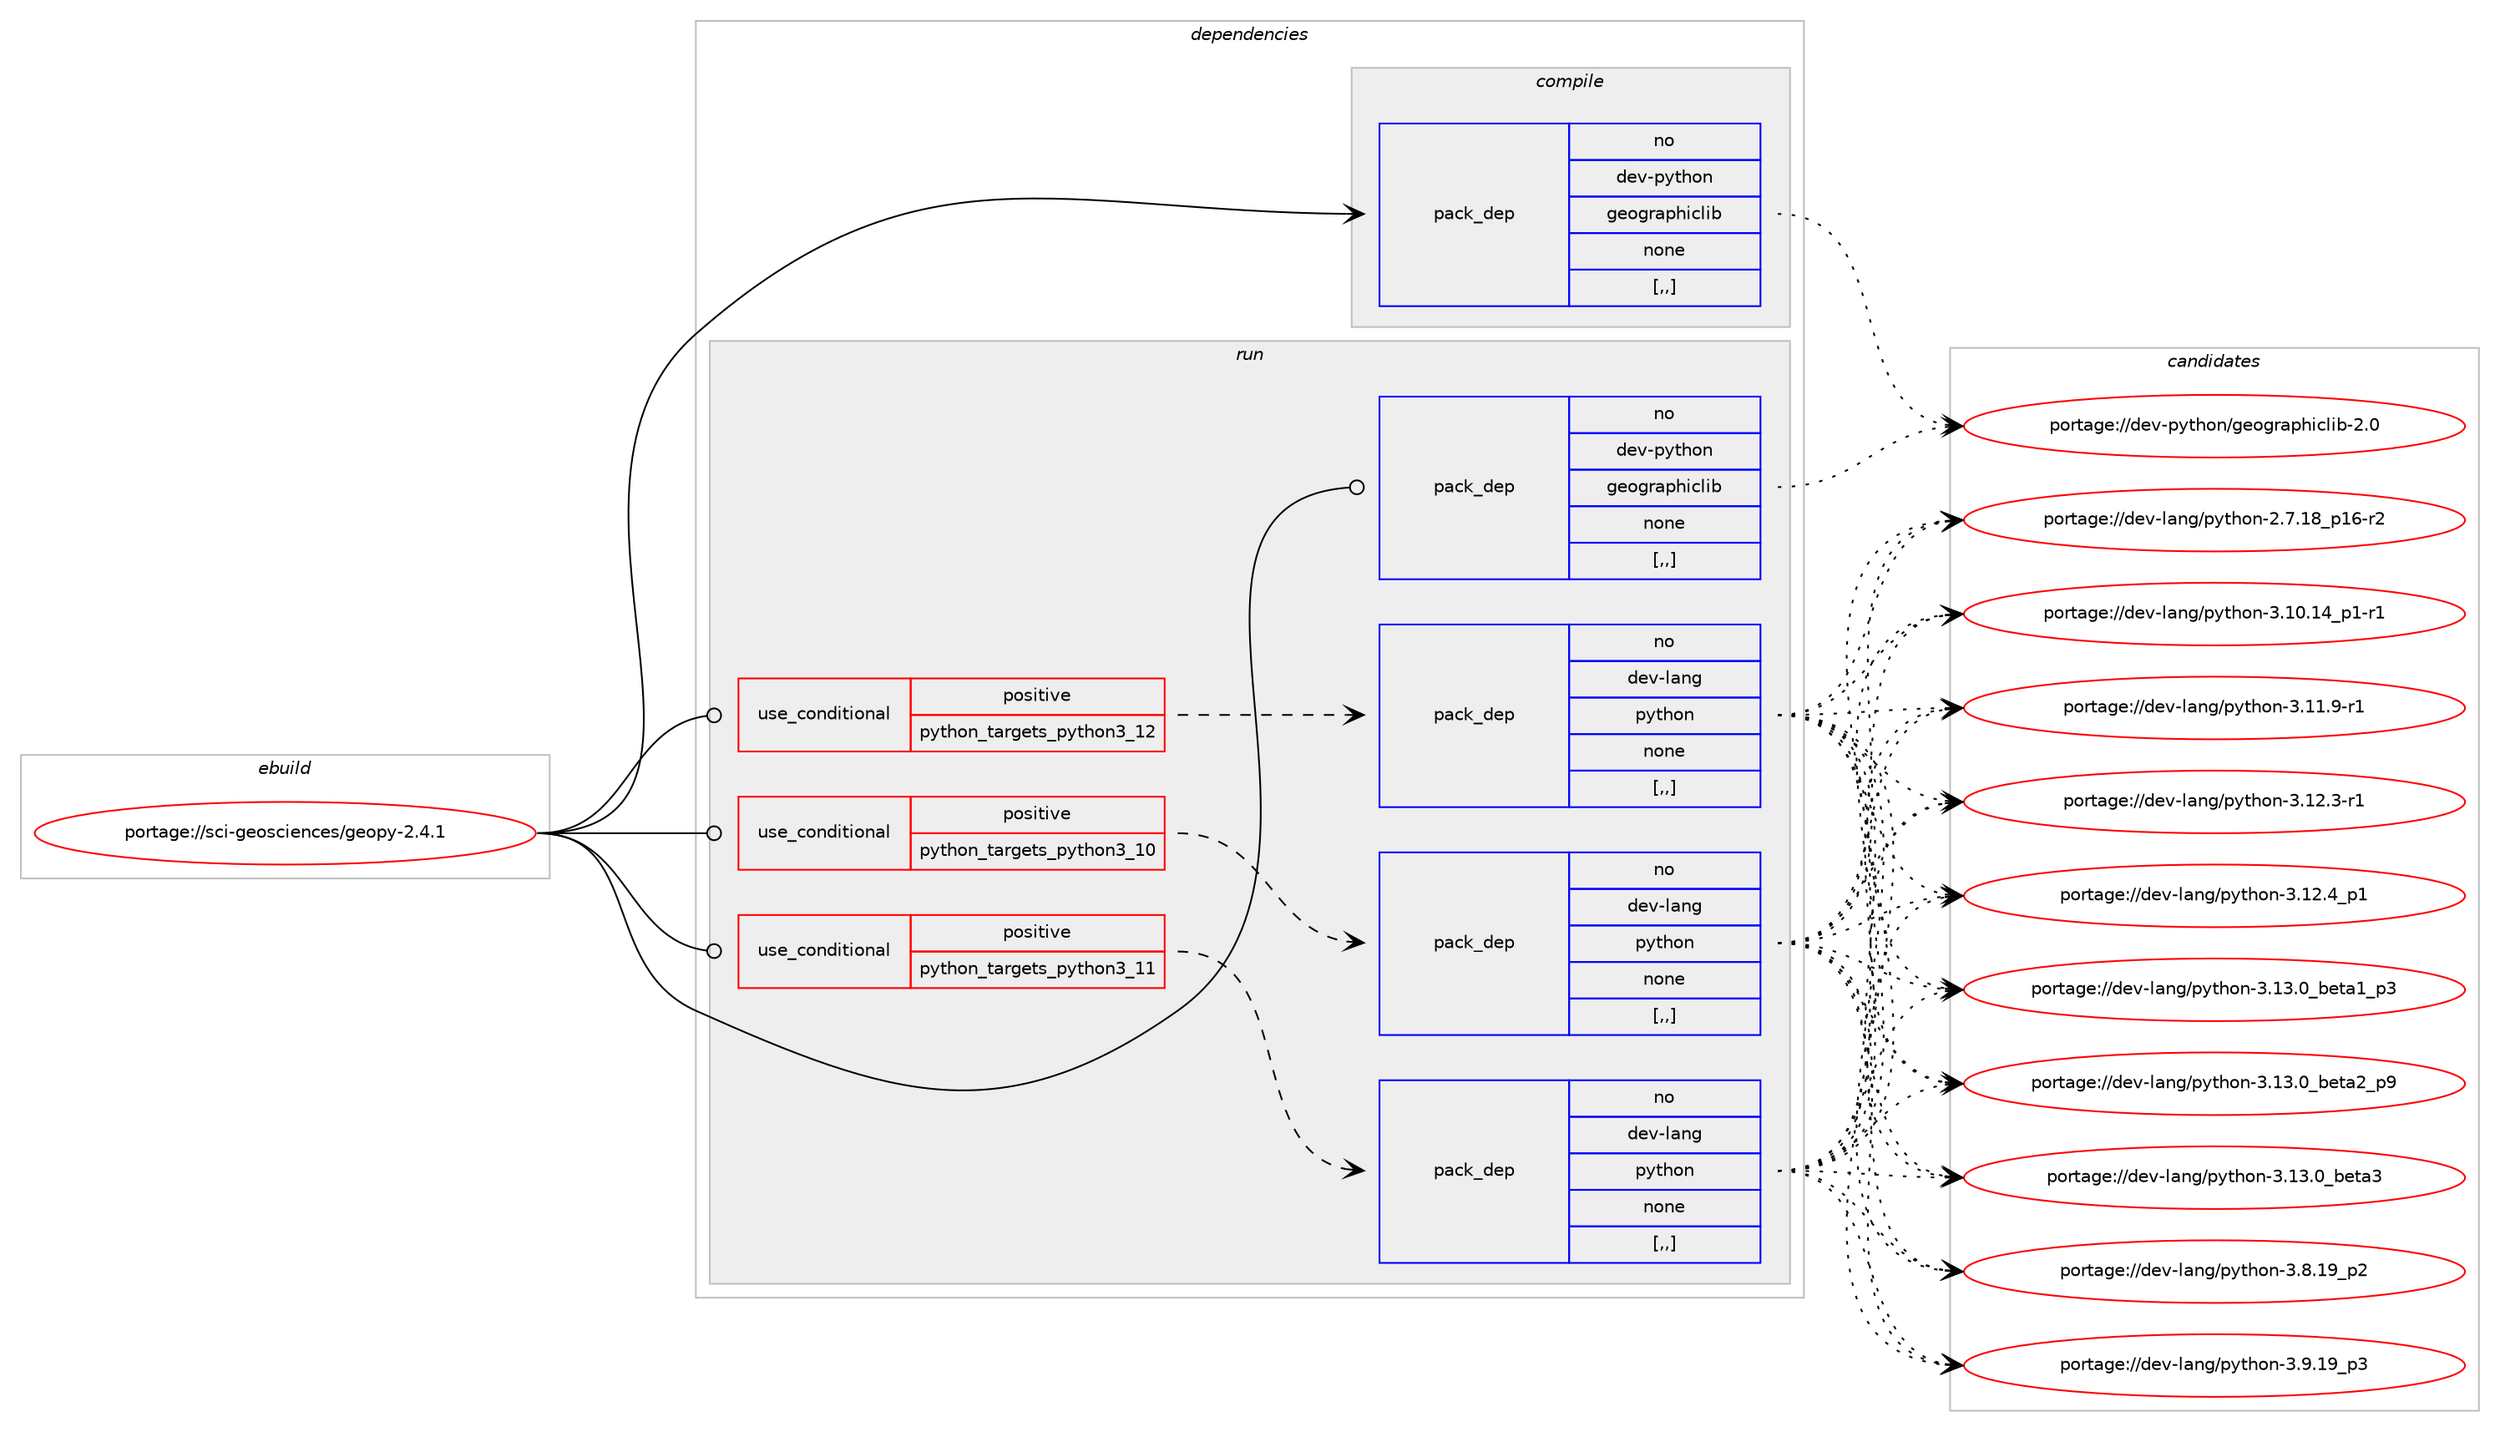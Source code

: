 digraph prolog {

# *************
# Graph options
# *************

newrank=true;
concentrate=true;
compound=true;
graph [rankdir=LR,fontname=Helvetica,fontsize=10,ranksep=1.5];#, ranksep=2.5, nodesep=0.2];
edge  [arrowhead=vee];
node  [fontname=Helvetica,fontsize=10];

# **********
# The ebuild
# **********

subgraph cluster_leftcol {
color=gray;
rank=same;
label=<<i>ebuild</i>>;
id [label="portage://sci-geosciences/geopy-2.4.1", color=red, width=4, href="../sci-geosciences/geopy-2.4.1.svg"];
}

# ****************
# The dependencies
# ****************

subgraph cluster_midcol {
color=gray;
label=<<i>dependencies</i>>;
subgraph cluster_compile {
fillcolor="#eeeeee";
style=filled;
label=<<i>compile</i>>;
subgraph pack282256 {
dependency387197 [label=<<TABLE BORDER="0" CELLBORDER="1" CELLSPACING="0" CELLPADDING="4" WIDTH="220"><TR><TD ROWSPAN="6" CELLPADDING="30">pack_dep</TD></TR><TR><TD WIDTH="110">no</TD></TR><TR><TD>dev-python</TD></TR><TR><TD>geographiclib</TD></TR><TR><TD>none</TD></TR><TR><TD>[,,]</TD></TR></TABLE>>, shape=none, color=blue];
}
id:e -> dependency387197:w [weight=20,style="solid",arrowhead="vee"];
}
subgraph cluster_compileandrun {
fillcolor="#eeeeee";
style=filled;
label=<<i>compile and run</i>>;
}
subgraph cluster_run {
fillcolor="#eeeeee";
style=filled;
label=<<i>run</i>>;
subgraph cond102168 {
dependency387198 [label=<<TABLE BORDER="0" CELLBORDER="1" CELLSPACING="0" CELLPADDING="4"><TR><TD ROWSPAN="3" CELLPADDING="10">use_conditional</TD></TR><TR><TD>positive</TD></TR><TR><TD>python_targets_python3_10</TD></TR></TABLE>>, shape=none, color=red];
subgraph pack282257 {
dependency387199 [label=<<TABLE BORDER="0" CELLBORDER="1" CELLSPACING="0" CELLPADDING="4" WIDTH="220"><TR><TD ROWSPAN="6" CELLPADDING="30">pack_dep</TD></TR><TR><TD WIDTH="110">no</TD></TR><TR><TD>dev-lang</TD></TR><TR><TD>python</TD></TR><TR><TD>none</TD></TR><TR><TD>[,,]</TD></TR></TABLE>>, shape=none, color=blue];
}
dependency387198:e -> dependency387199:w [weight=20,style="dashed",arrowhead="vee"];
}
id:e -> dependency387198:w [weight=20,style="solid",arrowhead="odot"];
subgraph cond102169 {
dependency387200 [label=<<TABLE BORDER="0" CELLBORDER="1" CELLSPACING="0" CELLPADDING="4"><TR><TD ROWSPAN="3" CELLPADDING="10">use_conditional</TD></TR><TR><TD>positive</TD></TR><TR><TD>python_targets_python3_11</TD></TR></TABLE>>, shape=none, color=red];
subgraph pack282258 {
dependency387201 [label=<<TABLE BORDER="0" CELLBORDER="1" CELLSPACING="0" CELLPADDING="4" WIDTH="220"><TR><TD ROWSPAN="6" CELLPADDING="30">pack_dep</TD></TR><TR><TD WIDTH="110">no</TD></TR><TR><TD>dev-lang</TD></TR><TR><TD>python</TD></TR><TR><TD>none</TD></TR><TR><TD>[,,]</TD></TR></TABLE>>, shape=none, color=blue];
}
dependency387200:e -> dependency387201:w [weight=20,style="dashed",arrowhead="vee"];
}
id:e -> dependency387200:w [weight=20,style="solid",arrowhead="odot"];
subgraph cond102170 {
dependency387202 [label=<<TABLE BORDER="0" CELLBORDER="1" CELLSPACING="0" CELLPADDING="4"><TR><TD ROWSPAN="3" CELLPADDING="10">use_conditional</TD></TR><TR><TD>positive</TD></TR><TR><TD>python_targets_python3_12</TD></TR></TABLE>>, shape=none, color=red];
subgraph pack282259 {
dependency387203 [label=<<TABLE BORDER="0" CELLBORDER="1" CELLSPACING="0" CELLPADDING="4" WIDTH="220"><TR><TD ROWSPAN="6" CELLPADDING="30">pack_dep</TD></TR><TR><TD WIDTH="110">no</TD></TR><TR><TD>dev-lang</TD></TR><TR><TD>python</TD></TR><TR><TD>none</TD></TR><TR><TD>[,,]</TD></TR></TABLE>>, shape=none, color=blue];
}
dependency387202:e -> dependency387203:w [weight=20,style="dashed",arrowhead="vee"];
}
id:e -> dependency387202:w [weight=20,style="solid",arrowhead="odot"];
subgraph pack282260 {
dependency387204 [label=<<TABLE BORDER="0" CELLBORDER="1" CELLSPACING="0" CELLPADDING="4" WIDTH="220"><TR><TD ROWSPAN="6" CELLPADDING="30">pack_dep</TD></TR><TR><TD WIDTH="110">no</TD></TR><TR><TD>dev-python</TD></TR><TR><TD>geographiclib</TD></TR><TR><TD>none</TD></TR><TR><TD>[,,]</TD></TR></TABLE>>, shape=none, color=blue];
}
id:e -> dependency387204:w [weight=20,style="solid",arrowhead="odot"];
}
}

# **************
# The candidates
# **************

subgraph cluster_choices {
rank=same;
color=gray;
label=<<i>candidates</i>>;

subgraph choice282256 {
color=black;
nodesep=1;
choice100101118451121211161041111104710310111110311497112104105991081059845504648 [label="portage://dev-python/geographiclib-2.0", color=red, width=4,href="../dev-python/geographiclib-2.0.svg"];
dependency387197:e -> choice100101118451121211161041111104710310111110311497112104105991081059845504648:w [style=dotted,weight="100"];
}
subgraph choice282257 {
color=black;
nodesep=1;
choice100101118451089711010347112121116104111110455046554649569511249544511450 [label="portage://dev-lang/python-2.7.18_p16-r2", color=red, width=4,href="../dev-lang/python-2.7.18_p16-r2.svg"];
choice100101118451089711010347112121116104111110455146494846495295112494511449 [label="portage://dev-lang/python-3.10.14_p1-r1", color=red, width=4,href="../dev-lang/python-3.10.14_p1-r1.svg"];
choice100101118451089711010347112121116104111110455146494946574511449 [label="portage://dev-lang/python-3.11.9-r1", color=red, width=4,href="../dev-lang/python-3.11.9-r1.svg"];
choice100101118451089711010347112121116104111110455146495046514511449 [label="portage://dev-lang/python-3.12.3-r1", color=red, width=4,href="../dev-lang/python-3.12.3-r1.svg"];
choice100101118451089711010347112121116104111110455146495046529511249 [label="portage://dev-lang/python-3.12.4_p1", color=red, width=4,href="../dev-lang/python-3.12.4_p1.svg"];
choice10010111845108971101034711212111610411111045514649514648959810111697499511251 [label="portage://dev-lang/python-3.13.0_beta1_p3", color=red, width=4,href="../dev-lang/python-3.13.0_beta1_p3.svg"];
choice10010111845108971101034711212111610411111045514649514648959810111697509511257 [label="portage://dev-lang/python-3.13.0_beta2_p9", color=red, width=4,href="../dev-lang/python-3.13.0_beta2_p9.svg"];
choice1001011184510897110103471121211161041111104551464951464895981011169751 [label="portage://dev-lang/python-3.13.0_beta3", color=red, width=4,href="../dev-lang/python-3.13.0_beta3.svg"];
choice100101118451089711010347112121116104111110455146564649579511250 [label="portage://dev-lang/python-3.8.19_p2", color=red, width=4,href="../dev-lang/python-3.8.19_p2.svg"];
choice100101118451089711010347112121116104111110455146574649579511251 [label="portage://dev-lang/python-3.9.19_p3", color=red, width=4,href="../dev-lang/python-3.9.19_p3.svg"];
dependency387199:e -> choice100101118451089711010347112121116104111110455046554649569511249544511450:w [style=dotted,weight="100"];
dependency387199:e -> choice100101118451089711010347112121116104111110455146494846495295112494511449:w [style=dotted,weight="100"];
dependency387199:e -> choice100101118451089711010347112121116104111110455146494946574511449:w [style=dotted,weight="100"];
dependency387199:e -> choice100101118451089711010347112121116104111110455146495046514511449:w [style=dotted,weight="100"];
dependency387199:e -> choice100101118451089711010347112121116104111110455146495046529511249:w [style=dotted,weight="100"];
dependency387199:e -> choice10010111845108971101034711212111610411111045514649514648959810111697499511251:w [style=dotted,weight="100"];
dependency387199:e -> choice10010111845108971101034711212111610411111045514649514648959810111697509511257:w [style=dotted,weight="100"];
dependency387199:e -> choice1001011184510897110103471121211161041111104551464951464895981011169751:w [style=dotted,weight="100"];
dependency387199:e -> choice100101118451089711010347112121116104111110455146564649579511250:w [style=dotted,weight="100"];
dependency387199:e -> choice100101118451089711010347112121116104111110455146574649579511251:w [style=dotted,weight="100"];
}
subgraph choice282258 {
color=black;
nodesep=1;
choice100101118451089711010347112121116104111110455046554649569511249544511450 [label="portage://dev-lang/python-2.7.18_p16-r2", color=red, width=4,href="../dev-lang/python-2.7.18_p16-r2.svg"];
choice100101118451089711010347112121116104111110455146494846495295112494511449 [label="portage://dev-lang/python-3.10.14_p1-r1", color=red, width=4,href="../dev-lang/python-3.10.14_p1-r1.svg"];
choice100101118451089711010347112121116104111110455146494946574511449 [label="portage://dev-lang/python-3.11.9-r1", color=red, width=4,href="../dev-lang/python-3.11.9-r1.svg"];
choice100101118451089711010347112121116104111110455146495046514511449 [label="portage://dev-lang/python-3.12.3-r1", color=red, width=4,href="../dev-lang/python-3.12.3-r1.svg"];
choice100101118451089711010347112121116104111110455146495046529511249 [label="portage://dev-lang/python-3.12.4_p1", color=red, width=4,href="../dev-lang/python-3.12.4_p1.svg"];
choice10010111845108971101034711212111610411111045514649514648959810111697499511251 [label="portage://dev-lang/python-3.13.0_beta1_p3", color=red, width=4,href="../dev-lang/python-3.13.0_beta1_p3.svg"];
choice10010111845108971101034711212111610411111045514649514648959810111697509511257 [label="portage://dev-lang/python-3.13.0_beta2_p9", color=red, width=4,href="../dev-lang/python-3.13.0_beta2_p9.svg"];
choice1001011184510897110103471121211161041111104551464951464895981011169751 [label="portage://dev-lang/python-3.13.0_beta3", color=red, width=4,href="../dev-lang/python-3.13.0_beta3.svg"];
choice100101118451089711010347112121116104111110455146564649579511250 [label="portage://dev-lang/python-3.8.19_p2", color=red, width=4,href="../dev-lang/python-3.8.19_p2.svg"];
choice100101118451089711010347112121116104111110455146574649579511251 [label="portage://dev-lang/python-3.9.19_p3", color=red, width=4,href="../dev-lang/python-3.9.19_p3.svg"];
dependency387201:e -> choice100101118451089711010347112121116104111110455046554649569511249544511450:w [style=dotted,weight="100"];
dependency387201:e -> choice100101118451089711010347112121116104111110455146494846495295112494511449:w [style=dotted,weight="100"];
dependency387201:e -> choice100101118451089711010347112121116104111110455146494946574511449:w [style=dotted,weight="100"];
dependency387201:e -> choice100101118451089711010347112121116104111110455146495046514511449:w [style=dotted,weight="100"];
dependency387201:e -> choice100101118451089711010347112121116104111110455146495046529511249:w [style=dotted,weight="100"];
dependency387201:e -> choice10010111845108971101034711212111610411111045514649514648959810111697499511251:w [style=dotted,weight="100"];
dependency387201:e -> choice10010111845108971101034711212111610411111045514649514648959810111697509511257:w [style=dotted,weight="100"];
dependency387201:e -> choice1001011184510897110103471121211161041111104551464951464895981011169751:w [style=dotted,weight="100"];
dependency387201:e -> choice100101118451089711010347112121116104111110455146564649579511250:w [style=dotted,weight="100"];
dependency387201:e -> choice100101118451089711010347112121116104111110455146574649579511251:w [style=dotted,weight="100"];
}
subgraph choice282259 {
color=black;
nodesep=1;
choice100101118451089711010347112121116104111110455046554649569511249544511450 [label="portage://dev-lang/python-2.7.18_p16-r2", color=red, width=4,href="../dev-lang/python-2.7.18_p16-r2.svg"];
choice100101118451089711010347112121116104111110455146494846495295112494511449 [label="portage://dev-lang/python-3.10.14_p1-r1", color=red, width=4,href="../dev-lang/python-3.10.14_p1-r1.svg"];
choice100101118451089711010347112121116104111110455146494946574511449 [label="portage://dev-lang/python-3.11.9-r1", color=red, width=4,href="../dev-lang/python-3.11.9-r1.svg"];
choice100101118451089711010347112121116104111110455146495046514511449 [label="portage://dev-lang/python-3.12.3-r1", color=red, width=4,href="../dev-lang/python-3.12.3-r1.svg"];
choice100101118451089711010347112121116104111110455146495046529511249 [label="portage://dev-lang/python-3.12.4_p1", color=red, width=4,href="../dev-lang/python-3.12.4_p1.svg"];
choice10010111845108971101034711212111610411111045514649514648959810111697499511251 [label="portage://dev-lang/python-3.13.0_beta1_p3", color=red, width=4,href="../dev-lang/python-3.13.0_beta1_p3.svg"];
choice10010111845108971101034711212111610411111045514649514648959810111697509511257 [label="portage://dev-lang/python-3.13.0_beta2_p9", color=red, width=4,href="../dev-lang/python-3.13.0_beta2_p9.svg"];
choice1001011184510897110103471121211161041111104551464951464895981011169751 [label="portage://dev-lang/python-3.13.0_beta3", color=red, width=4,href="../dev-lang/python-3.13.0_beta3.svg"];
choice100101118451089711010347112121116104111110455146564649579511250 [label="portage://dev-lang/python-3.8.19_p2", color=red, width=4,href="../dev-lang/python-3.8.19_p2.svg"];
choice100101118451089711010347112121116104111110455146574649579511251 [label="portage://dev-lang/python-3.9.19_p3", color=red, width=4,href="../dev-lang/python-3.9.19_p3.svg"];
dependency387203:e -> choice100101118451089711010347112121116104111110455046554649569511249544511450:w [style=dotted,weight="100"];
dependency387203:e -> choice100101118451089711010347112121116104111110455146494846495295112494511449:w [style=dotted,weight="100"];
dependency387203:e -> choice100101118451089711010347112121116104111110455146494946574511449:w [style=dotted,weight="100"];
dependency387203:e -> choice100101118451089711010347112121116104111110455146495046514511449:w [style=dotted,weight="100"];
dependency387203:e -> choice100101118451089711010347112121116104111110455146495046529511249:w [style=dotted,weight="100"];
dependency387203:e -> choice10010111845108971101034711212111610411111045514649514648959810111697499511251:w [style=dotted,weight="100"];
dependency387203:e -> choice10010111845108971101034711212111610411111045514649514648959810111697509511257:w [style=dotted,weight="100"];
dependency387203:e -> choice1001011184510897110103471121211161041111104551464951464895981011169751:w [style=dotted,weight="100"];
dependency387203:e -> choice100101118451089711010347112121116104111110455146564649579511250:w [style=dotted,weight="100"];
dependency387203:e -> choice100101118451089711010347112121116104111110455146574649579511251:w [style=dotted,weight="100"];
}
subgraph choice282260 {
color=black;
nodesep=1;
choice100101118451121211161041111104710310111110311497112104105991081059845504648 [label="portage://dev-python/geographiclib-2.0", color=red, width=4,href="../dev-python/geographiclib-2.0.svg"];
dependency387204:e -> choice100101118451121211161041111104710310111110311497112104105991081059845504648:w [style=dotted,weight="100"];
}
}

}
